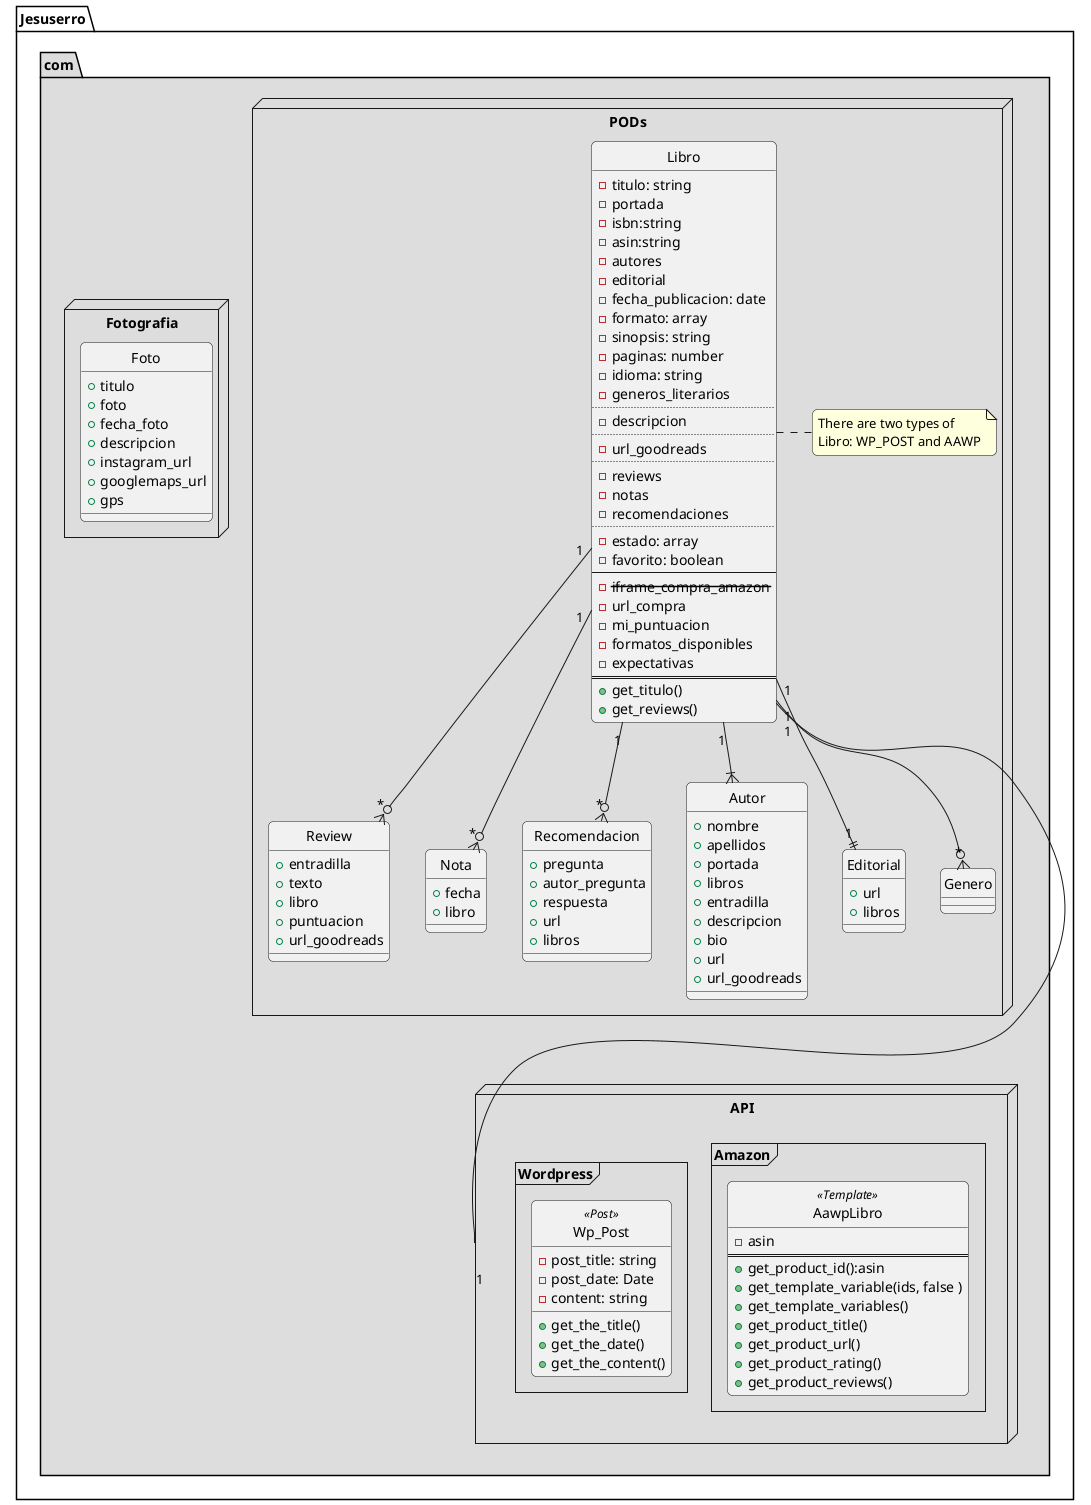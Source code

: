 ' https://www.codeproject.com/Articles/1278703/UML-Made-Easy-with-PlantUML-VS-Code
' java -jar ~/.vscode/extensions/jebbs.plantuml-2.13.14/plantuml.jar -verbose *.plantuml ../out/index.plantuml
' https://plantuml.com/es/component-diagram
' https://plantuml.com/es/ie-diagram


@startuml
skinparam Style strictuml
skinparam SequenceMessageAlignment center
skinparam backgroundColor #FFFFFF
skinparam roundcorner 10

package "Jesuserro.com" #DDDDDD 
{
    node "API" as n1 {
        frame Amazon {
            class AawpLibro <<Template>>{
                - asin
                ==
                + get_product_id():asin
                + get_template_variable(ids, false )
                + get_template_variables()
                + get_product_title()
                + get_product_url()
                + get_product_rating()
                + get_product_reviews()
            }
        }
        frame Wordpress {
            class Wp_Post <<Post>>{
                - post_title: string
                - post_date: Date
                - content: string
                + get_the_title()
                + get_the_date()
                + get_the_content()
            }
        }
    }
    
    node "PODs" {

        class Libro {
            - titulo: string
            - portada
            - isbn:string
            - asin:string
            - autores
            - editorial
            - fecha_publicacion: date
            - formato: array
            - sinopsis: string
            - paginas: number
            - idioma: string
            - generos_literarios
            ..
            - descripcion
            ..
            - url_goodreads
            ..
            - reviews
            - notas
            - recomendaciones
            ..
            - estado: array
            - favorito: boolean 
            --
            - <strike>iframe_compra_amazon</strike> 
            - url_compra 
            - mi_puntuacion 
            - formatos_disponibles 
            - expectativas
            ==
            + get_titulo() 
            + get_reviews() 
        }
        
        note right of Libro 
            There are two types of 
            Libro: WP_POST and AAWP
        end note

        Libro "1" --o{ "*" Review
        Libro "1" --o{ "*" Nota
        Libro "1" --o{ "*" Recomendacion
        Libro "1" --|{ Autor
        Libro "1" ---- "1" n1
        Libro "1" --|| "1" Editorial
        Libro "1" --o{ "*" Genero

        class Review {
            + entradilla
            + texto
            + libro
            + puntuacion
            + url_goodreads
        }

        class Nota {
            + fecha
            + libro
        }

        class Recomendacion {
            + pregunta
            + autor_pregunta
            + respuesta
            + url
            + libros
        }

        class Autor{
            + nombre
            + apellidos
            + portada
            + libros
            + entradilla
            + descripcion
            + bio
            + url
            + url_goodreads
        }

        class Editorial{
            + url
            + libros
        }

        class Genero{
            
        }
    }

    node Fotografia{
        class Foto{
            + titulo
            + foto
            + fecha_foto
            + descripcion
            + instagram_url
            + googlemaps_url
            + gps
        }
    }
}
@enduml
